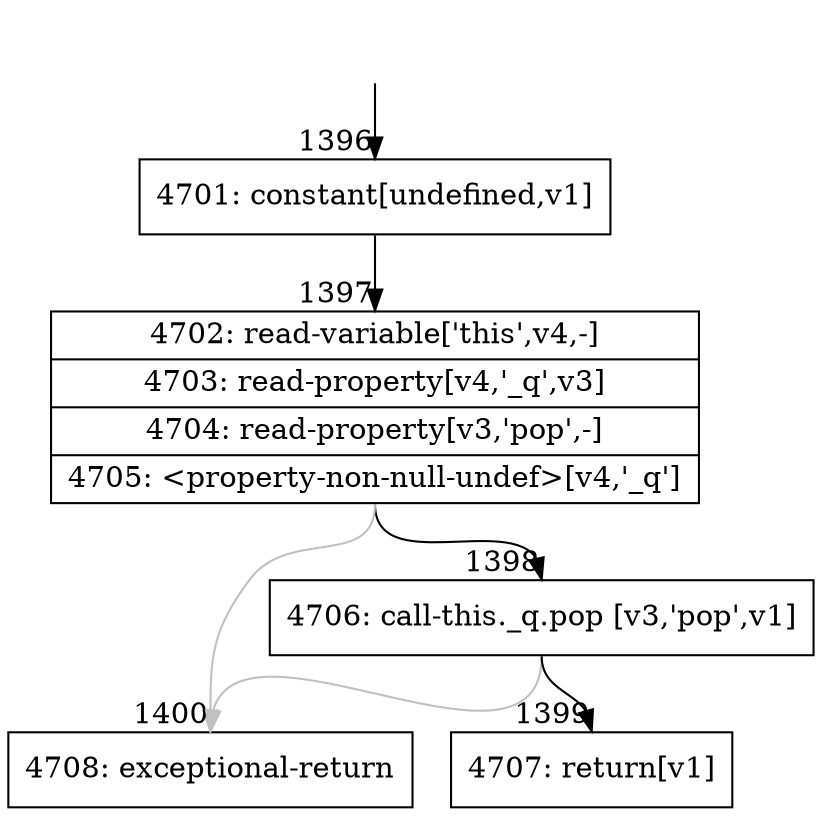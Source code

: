 digraph {
rankdir="TD"
BB_entry82[shape=none,label=""];
BB_entry82 -> BB1396 [tailport=s, headport=n, headlabel="    1396"]
BB1396 [shape=record label="{4701: constant[undefined,v1]}" ] 
BB1396 -> BB1397 [tailport=s, headport=n, headlabel="      1397"]
BB1397 [shape=record label="{4702: read-variable['this',v4,-]|4703: read-property[v4,'_q',v3]|4704: read-property[v3,'pop',-]|4705: \<property-non-null-undef\>[v4,'_q']}" ] 
BB1397 -> BB1398 [tailport=s, headport=n, headlabel="      1398"]
BB1397 -> BB1400 [tailport=s, headport=n, color=gray, headlabel="      1400"]
BB1398 [shape=record label="{4706: call-this._q.pop [v3,'pop',v1]}" ] 
BB1398 -> BB1399 [tailport=s, headport=n, headlabel="      1399"]
BB1398 -> BB1400 [tailport=s, headport=n, color=gray]
BB1399 [shape=record label="{4707: return[v1]}" ] 
BB1400 [shape=record label="{4708: exceptional-return}" ] 
//#$~ 2291
}
